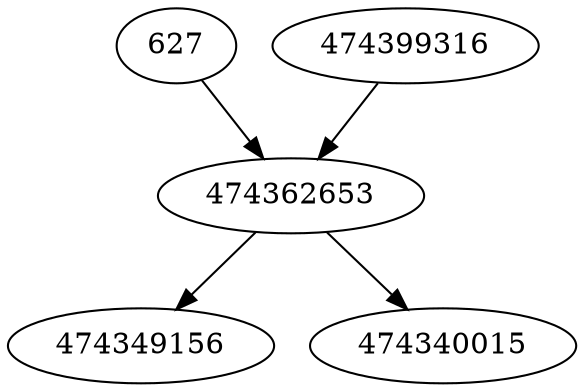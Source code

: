 strict digraph  {
474349156;
474340015;
627;
474399316;
474362653;
627 -> 474362653;
474399316 -> 474362653;
474362653 -> 474340015;
474362653 -> 474349156;
}
